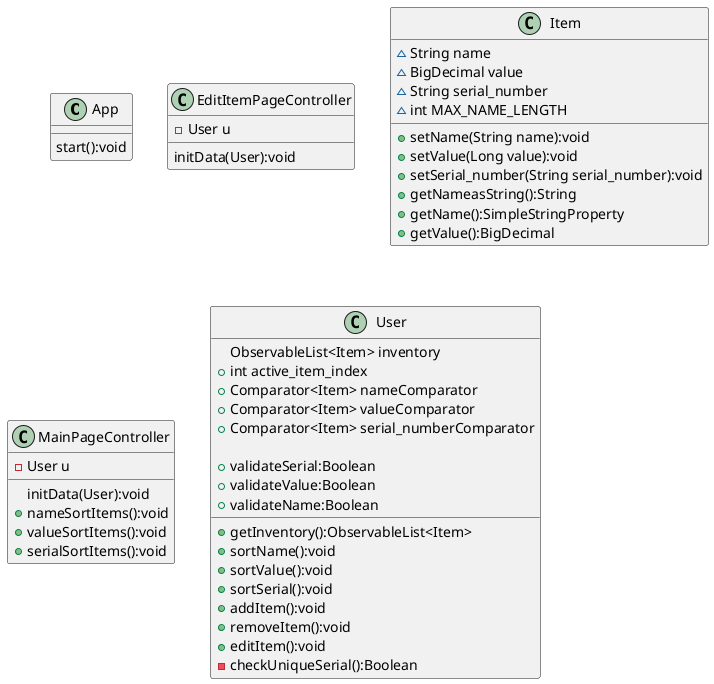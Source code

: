 @startuml
'https://plantuml.com/class-diagram

class App {
    start():void
}
class EditItemPageController{
-User u
initData(User):void
}
class Item{
    ~String name
    ~BigDecimal value
    ~String serial_number
    ~int MAX_NAME_LENGTH

    +setName(String name):void
    +setValue(Long value):void
    +setSerial_number(String serial_number):void
    +getNameasString():String
    +getName():SimpleStringProperty
    +getValue():BigDecimal
}
class MainPageController{
-User u
initData(User):void
+nameSortItems():void
+valueSortItems():void
+serialSortItems():void

}
class User{
    ObservableList<Item> inventory
    +int active_item_index
    +Comparator<Item> nameComparator
    +Comparator<Item> valueComparator
    +Comparator<Item> serial_numberComparator

    +getInventory():ObservableList<Item>
    +sortName():void
    +sortValue():void
    +sortSerial():void
    +addItem():void
    +removeItem():void
    +editItem():void
    +validateSerial:Boolean
    +validateValue:Boolean
    +validateName:Boolean
    -checkUniqueSerial():Boolean
}

@enduml